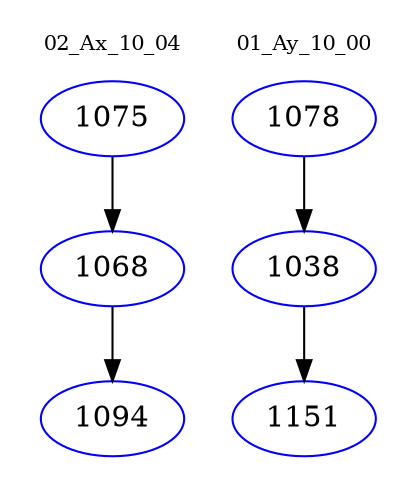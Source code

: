 digraph{
subgraph cluster_0 {
color = white
label = "02_Ax_10_04";
fontsize=10;
T0_1075 [label="1075", color="blue"]
T0_1075 -> T0_1068 [color="black"]
T0_1068 [label="1068", color="blue"]
T0_1068 -> T0_1094 [color="black"]
T0_1094 [label="1094", color="blue"]
}
subgraph cluster_1 {
color = white
label = "01_Ay_10_00";
fontsize=10;
T1_1078 [label="1078", color="blue"]
T1_1078 -> T1_1038 [color="black"]
T1_1038 [label="1038", color="blue"]
T1_1038 -> T1_1151 [color="black"]
T1_1151 [label="1151", color="blue"]
}
}
